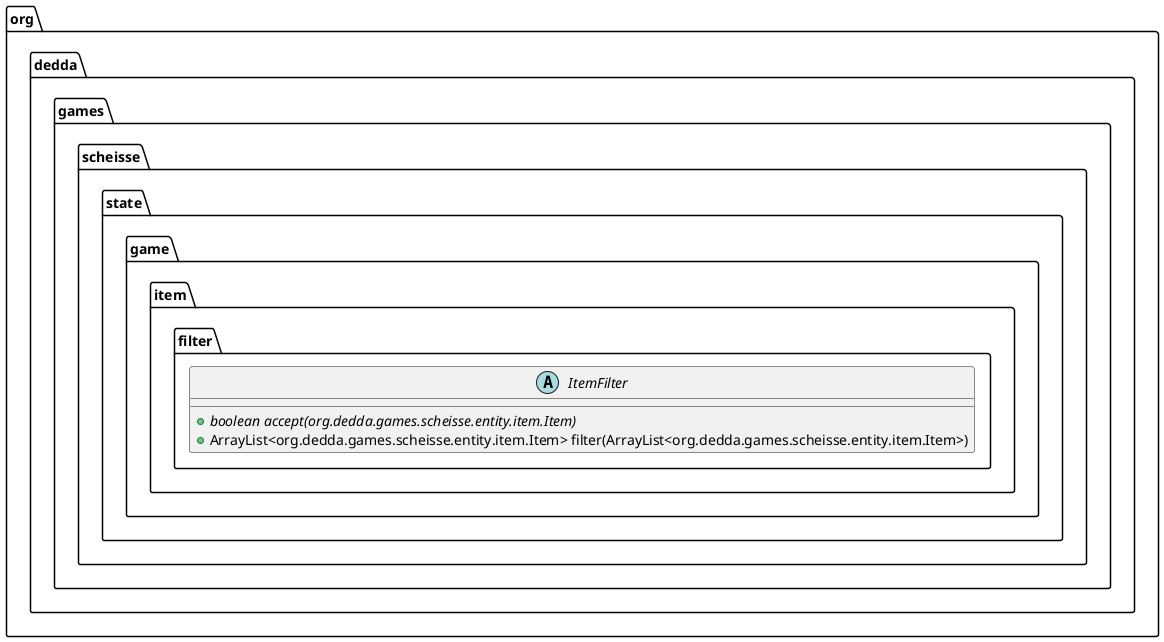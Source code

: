 @startuml
abstract class org.dedda.games.scheisse.state.game.item.filter.ItemFilter{
    + {abstract} boolean accept(org.dedda.games.scheisse.entity.item.Item)
    + ArrayList<org.dedda.games.scheisse.entity.item.Item> filter(ArrayList<org.dedda.games.scheisse.entity.item.Item>)
}
@enduml